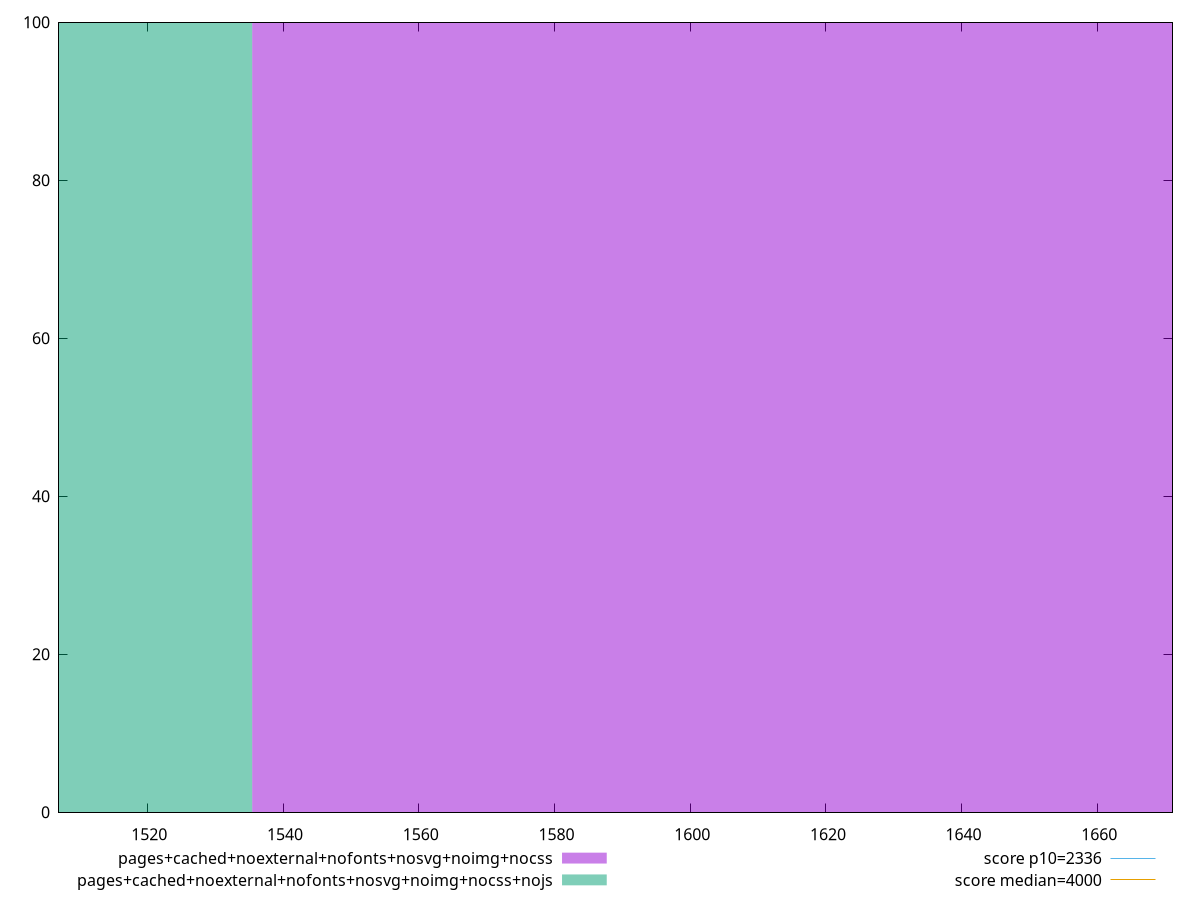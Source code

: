 reset

$pagesCachedNoexternalNofontsNosvgNoimgNocss <<EOF
1625.7737126090929 100
EOF

$pagesCachedNoexternalNofontsNosvgNoimgNocssNojs <<EOF
1445.1321889858602 100
EOF

set key outside below
set boxwidth 180.64152362323253
set xrange [1506.9898:1671.0765000000001]
set yrange [0:100]
set style fill transparent solid 0.5 noborder

set parametric
set terminal svg size 640, 500 enhanced background rgb 'white'
set output "report_00007_2020-12-11T15:55:29.892Z/first-contentful-paint/comparison/histogram/12_vs_13.svg"

plot $pagesCachedNoexternalNofontsNosvgNoimgNocss title "pages+cached+noexternal+nofonts+nosvg+noimg+nocss" with boxes, \
     $pagesCachedNoexternalNofontsNosvgNoimgNocssNojs title "pages+cached+noexternal+nofonts+nosvg+noimg+nocss+nojs" with boxes, \
     2336,t title "score p10=2336", \
     4000,t title "score median=4000"

reset
